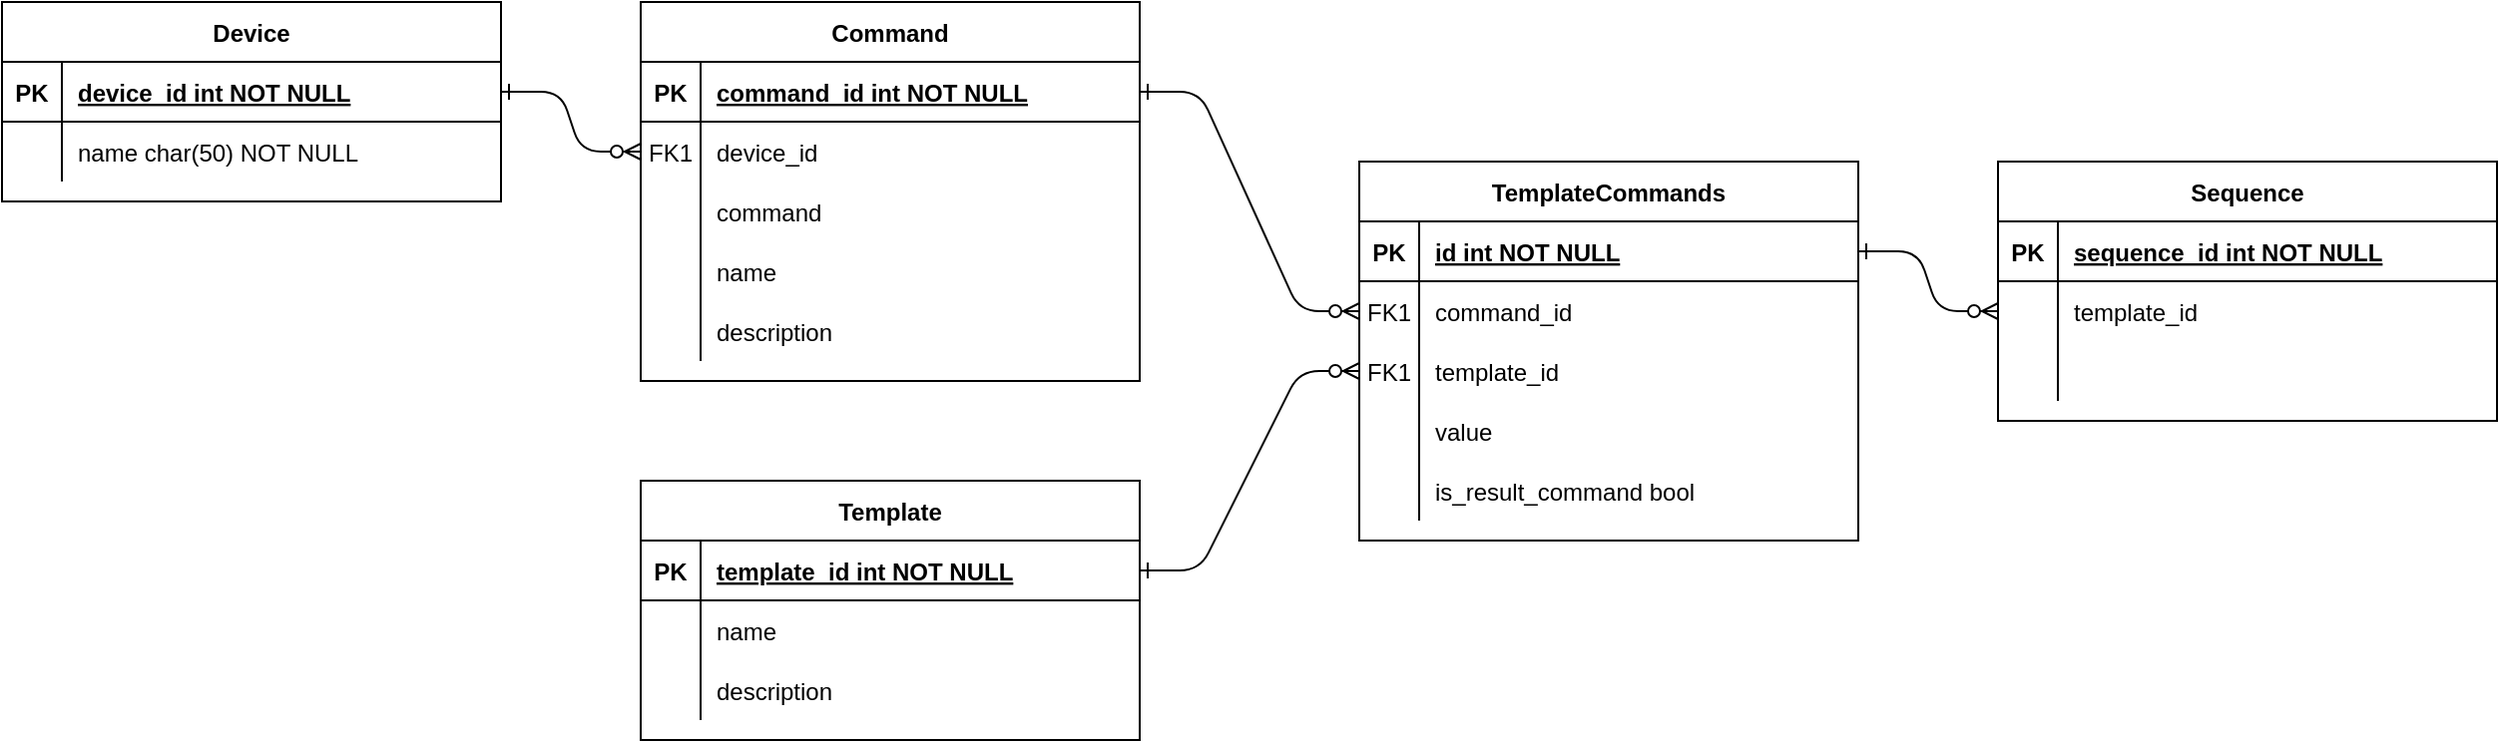 <mxfile version="21.6.8" type="device">
  <diagram id="C5RBs43oDa-KdzZeNtuy" name="Page-1">
    <mxGraphModel dx="1191" dy="989" grid="1" gridSize="10" guides="1" tooltips="1" connect="1" arrows="1" fold="1" page="1" pageScale="1" pageWidth="827" pageHeight="1169" math="0" shadow="0">
      <root>
        <mxCell id="WIyWlLk6GJQsqaUBKTNV-0" />
        <mxCell id="WIyWlLk6GJQsqaUBKTNV-1" parent="WIyWlLk6GJQsqaUBKTNV-0" />
        <mxCell id="FT7WyGRfil3FY7yaNSTh-0" value="" style="edgeStyle=entityRelationEdgeStyle;endArrow=ERzeroToMany;startArrow=ERone;endFill=1;startFill=0;" edge="1" parent="WIyWlLk6GJQsqaUBKTNV-1" source="FT7WyGRfil3FY7yaNSTh-29" target="FT7WyGRfil3FY7yaNSTh-6">
          <mxGeometry width="100" height="100" relative="1" as="geometry">
            <mxPoint x="340" y="720" as="sourcePoint" />
            <mxPoint x="440" y="620" as="targetPoint" />
          </mxGeometry>
        </mxCell>
        <mxCell id="FT7WyGRfil3FY7yaNSTh-1" value="" style="edgeStyle=entityRelationEdgeStyle;endArrow=ERzeroToMany;startArrow=ERone;endFill=1;startFill=0;exitX=1;exitY=0.5;exitDx=0;exitDy=0;entryX=0;entryY=0.5;entryDx=0;entryDy=0;" edge="1" parent="WIyWlLk6GJQsqaUBKTNV-1" source="FT7WyGRfil3FY7yaNSTh-3" target="FT7WyGRfil3FY7yaNSTh-39">
          <mxGeometry width="100" height="100" relative="1" as="geometry">
            <mxPoint x="400" y="180" as="sourcePoint" />
            <mxPoint x="790" y="200" as="targetPoint" />
            <Array as="points">
              <mxPoint x="720" y="260" />
              <mxPoint x="730" y="330" />
              <mxPoint x="740" y="330" />
            </Array>
          </mxGeometry>
        </mxCell>
        <mxCell id="FT7WyGRfil3FY7yaNSTh-2" value="Command" style="shape=table;startSize=30;container=1;collapsible=1;childLayout=tableLayout;fixedRows=1;rowLines=0;fontStyle=1;align=center;resizeLast=1;" vertex="1" parent="WIyWlLk6GJQsqaUBKTNV-1">
          <mxGeometry x="440" y="80" width="250" height="190" as="geometry" />
        </mxCell>
        <mxCell id="FT7WyGRfil3FY7yaNSTh-3" value="" style="shape=partialRectangle;collapsible=0;dropTarget=0;pointerEvents=0;fillColor=none;points=[[0,0.5],[1,0.5]];portConstraint=eastwest;top=0;left=0;right=0;bottom=1;" vertex="1" parent="FT7WyGRfil3FY7yaNSTh-2">
          <mxGeometry y="30" width="250" height="30" as="geometry" />
        </mxCell>
        <mxCell id="FT7WyGRfil3FY7yaNSTh-4" value="PK" style="shape=partialRectangle;overflow=hidden;connectable=0;fillColor=none;top=0;left=0;bottom=0;right=0;fontStyle=1;" vertex="1" parent="FT7WyGRfil3FY7yaNSTh-3">
          <mxGeometry width="30" height="30" as="geometry">
            <mxRectangle width="30" height="30" as="alternateBounds" />
          </mxGeometry>
        </mxCell>
        <mxCell id="FT7WyGRfil3FY7yaNSTh-5" value="command_id int NOT NULL " style="shape=partialRectangle;overflow=hidden;connectable=0;fillColor=none;top=0;left=0;bottom=0;right=0;align=left;spacingLeft=6;fontStyle=5;" vertex="1" parent="FT7WyGRfil3FY7yaNSTh-3">
          <mxGeometry x="30" width="220" height="30" as="geometry">
            <mxRectangle width="220" height="30" as="alternateBounds" />
          </mxGeometry>
        </mxCell>
        <mxCell id="FT7WyGRfil3FY7yaNSTh-6" value="" style="shape=partialRectangle;collapsible=0;dropTarget=0;pointerEvents=0;fillColor=none;points=[[0,0.5],[1,0.5]];portConstraint=eastwest;top=0;left=0;right=0;bottom=0;" vertex="1" parent="FT7WyGRfil3FY7yaNSTh-2">
          <mxGeometry y="60" width="250" height="30" as="geometry" />
        </mxCell>
        <mxCell id="FT7WyGRfil3FY7yaNSTh-7" value="FK1" style="shape=partialRectangle;overflow=hidden;connectable=0;fillColor=none;top=0;left=0;bottom=0;right=0;" vertex="1" parent="FT7WyGRfil3FY7yaNSTh-6">
          <mxGeometry width="30" height="30" as="geometry">
            <mxRectangle width="30" height="30" as="alternateBounds" />
          </mxGeometry>
        </mxCell>
        <mxCell id="FT7WyGRfil3FY7yaNSTh-8" value="device_id" style="shape=partialRectangle;overflow=hidden;connectable=0;fillColor=none;top=0;left=0;bottom=0;right=0;align=left;spacingLeft=6;" vertex="1" parent="FT7WyGRfil3FY7yaNSTh-6">
          <mxGeometry x="30" width="220" height="30" as="geometry">
            <mxRectangle width="220" height="30" as="alternateBounds" />
          </mxGeometry>
        </mxCell>
        <mxCell id="FT7WyGRfil3FY7yaNSTh-9" value="" style="shape=partialRectangle;collapsible=0;dropTarget=0;pointerEvents=0;fillColor=none;points=[[0,0.5],[1,0.5]];portConstraint=eastwest;top=0;left=0;right=0;bottom=0;" vertex="1" parent="FT7WyGRfil3FY7yaNSTh-2">
          <mxGeometry y="90" width="250" height="30" as="geometry" />
        </mxCell>
        <mxCell id="FT7WyGRfil3FY7yaNSTh-10" value="" style="shape=partialRectangle;overflow=hidden;connectable=0;fillColor=none;top=0;left=0;bottom=0;right=0;" vertex="1" parent="FT7WyGRfil3FY7yaNSTh-9">
          <mxGeometry width="30" height="30" as="geometry">
            <mxRectangle width="30" height="30" as="alternateBounds" />
          </mxGeometry>
        </mxCell>
        <mxCell id="FT7WyGRfil3FY7yaNSTh-11" value="command" style="shape=partialRectangle;overflow=hidden;connectable=0;fillColor=none;top=0;left=0;bottom=0;right=0;align=left;spacingLeft=6;" vertex="1" parent="FT7WyGRfil3FY7yaNSTh-9">
          <mxGeometry x="30" width="220" height="30" as="geometry">
            <mxRectangle width="220" height="30" as="alternateBounds" />
          </mxGeometry>
        </mxCell>
        <mxCell id="FT7WyGRfil3FY7yaNSTh-12" value="" style="shape=partialRectangle;collapsible=0;dropTarget=0;pointerEvents=0;fillColor=none;points=[[0,0.5],[1,0.5]];portConstraint=eastwest;top=0;left=0;right=0;bottom=0;" vertex="1" parent="FT7WyGRfil3FY7yaNSTh-2">
          <mxGeometry y="120" width="250" height="30" as="geometry" />
        </mxCell>
        <mxCell id="FT7WyGRfil3FY7yaNSTh-13" value="" style="shape=partialRectangle;overflow=hidden;connectable=0;fillColor=none;top=0;left=0;bottom=0;right=0;" vertex="1" parent="FT7WyGRfil3FY7yaNSTh-12">
          <mxGeometry width="30" height="30" as="geometry">
            <mxRectangle width="30" height="30" as="alternateBounds" />
          </mxGeometry>
        </mxCell>
        <mxCell id="FT7WyGRfil3FY7yaNSTh-14" value="name" style="shape=partialRectangle;overflow=hidden;connectable=0;fillColor=none;top=0;left=0;bottom=0;right=0;align=left;spacingLeft=6;" vertex="1" parent="FT7WyGRfil3FY7yaNSTh-12">
          <mxGeometry x="30" width="220" height="30" as="geometry">
            <mxRectangle width="220" height="30" as="alternateBounds" />
          </mxGeometry>
        </mxCell>
        <mxCell id="FT7WyGRfil3FY7yaNSTh-15" value="" style="shape=partialRectangle;collapsible=0;dropTarget=0;pointerEvents=0;fillColor=none;points=[[0,0.5],[1,0.5]];portConstraint=eastwest;top=0;left=0;right=0;bottom=0;" vertex="1" parent="FT7WyGRfil3FY7yaNSTh-2">
          <mxGeometry y="150" width="250" height="30" as="geometry" />
        </mxCell>
        <mxCell id="FT7WyGRfil3FY7yaNSTh-16" value="" style="shape=partialRectangle;overflow=hidden;connectable=0;fillColor=none;top=0;left=0;bottom=0;right=0;" vertex="1" parent="FT7WyGRfil3FY7yaNSTh-15">
          <mxGeometry width="30" height="30" as="geometry">
            <mxRectangle width="30" height="30" as="alternateBounds" />
          </mxGeometry>
        </mxCell>
        <mxCell id="FT7WyGRfil3FY7yaNSTh-17" value="description" style="shape=partialRectangle;overflow=hidden;connectable=0;fillColor=none;top=0;left=0;bottom=0;right=0;align=left;spacingLeft=6;" vertex="1" parent="FT7WyGRfil3FY7yaNSTh-15">
          <mxGeometry x="30" width="220" height="30" as="geometry">
            <mxRectangle width="220" height="30" as="alternateBounds" />
          </mxGeometry>
        </mxCell>
        <mxCell id="FT7WyGRfil3FY7yaNSTh-18" value="Template" style="shape=table;startSize=30;container=1;collapsible=1;childLayout=tableLayout;fixedRows=1;rowLines=0;fontStyle=1;align=center;resizeLast=1;" vertex="1" parent="WIyWlLk6GJQsqaUBKTNV-1">
          <mxGeometry x="440" y="320" width="250" height="130" as="geometry" />
        </mxCell>
        <mxCell id="FT7WyGRfil3FY7yaNSTh-19" value="" style="shape=partialRectangle;collapsible=0;dropTarget=0;pointerEvents=0;fillColor=none;points=[[0,0.5],[1,0.5]];portConstraint=eastwest;top=0;left=0;right=0;bottom=1;" vertex="1" parent="FT7WyGRfil3FY7yaNSTh-18">
          <mxGeometry y="30" width="250" height="30" as="geometry" />
        </mxCell>
        <mxCell id="FT7WyGRfil3FY7yaNSTh-20" value="PK" style="shape=partialRectangle;overflow=hidden;connectable=0;fillColor=none;top=0;left=0;bottom=0;right=0;fontStyle=1;" vertex="1" parent="FT7WyGRfil3FY7yaNSTh-19">
          <mxGeometry width="30" height="30" as="geometry">
            <mxRectangle width="30" height="30" as="alternateBounds" />
          </mxGeometry>
        </mxCell>
        <mxCell id="FT7WyGRfil3FY7yaNSTh-21" value="template_id int NOT NULL " style="shape=partialRectangle;overflow=hidden;connectable=0;fillColor=none;top=0;left=0;bottom=0;right=0;align=left;spacingLeft=6;fontStyle=5;" vertex="1" parent="FT7WyGRfil3FY7yaNSTh-19">
          <mxGeometry x="30" width="220" height="30" as="geometry">
            <mxRectangle width="220" height="30" as="alternateBounds" />
          </mxGeometry>
        </mxCell>
        <mxCell id="FT7WyGRfil3FY7yaNSTh-22" value="" style="shape=partialRectangle;collapsible=0;dropTarget=0;pointerEvents=0;fillColor=none;points=[[0,0.5],[1,0.5]];portConstraint=eastwest;top=0;left=0;right=0;bottom=0;" vertex="1" parent="FT7WyGRfil3FY7yaNSTh-18">
          <mxGeometry y="60" width="250" height="30" as="geometry" />
        </mxCell>
        <mxCell id="FT7WyGRfil3FY7yaNSTh-23" value="" style="shape=partialRectangle;overflow=hidden;connectable=0;fillColor=none;top=0;left=0;bottom=0;right=0;" vertex="1" parent="FT7WyGRfil3FY7yaNSTh-22">
          <mxGeometry width="30" height="30" as="geometry">
            <mxRectangle width="30" height="30" as="alternateBounds" />
          </mxGeometry>
        </mxCell>
        <mxCell id="FT7WyGRfil3FY7yaNSTh-24" value="name" style="shape=partialRectangle;overflow=hidden;connectable=0;fillColor=none;top=0;left=0;bottom=0;right=0;align=left;spacingLeft=6;" vertex="1" parent="FT7WyGRfil3FY7yaNSTh-22">
          <mxGeometry x="30" width="220" height="30" as="geometry">
            <mxRectangle width="220" height="30" as="alternateBounds" />
          </mxGeometry>
        </mxCell>
        <mxCell id="FT7WyGRfil3FY7yaNSTh-25" value="" style="shape=partialRectangle;collapsible=0;dropTarget=0;pointerEvents=0;fillColor=none;points=[[0,0.5],[1,0.5]];portConstraint=eastwest;top=0;left=0;right=0;bottom=0;" vertex="1" parent="FT7WyGRfil3FY7yaNSTh-18">
          <mxGeometry y="90" width="250" height="30" as="geometry" />
        </mxCell>
        <mxCell id="FT7WyGRfil3FY7yaNSTh-26" value="" style="shape=partialRectangle;overflow=hidden;connectable=0;fillColor=none;top=0;left=0;bottom=0;right=0;" vertex="1" parent="FT7WyGRfil3FY7yaNSTh-25">
          <mxGeometry width="30" height="30" as="geometry">
            <mxRectangle width="30" height="30" as="alternateBounds" />
          </mxGeometry>
        </mxCell>
        <mxCell id="FT7WyGRfil3FY7yaNSTh-27" value="description" style="shape=partialRectangle;overflow=hidden;connectable=0;fillColor=none;top=0;left=0;bottom=0;right=0;align=left;spacingLeft=6;" vertex="1" parent="FT7WyGRfil3FY7yaNSTh-25">
          <mxGeometry x="30" width="220" height="30" as="geometry">
            <mxRectangle width="220" height="30" as="alternateBounds" />
          </mxGeometry>
        </mxCell>
        <mxCell id="FT7WyGRfil3FY7yaNSTh-28" value="Device" style="shape=table;startSize=30;container=1;collapsible=1;childLayout=tableLayout;fixedRows=1;rowLines=0;fontStyle=1;align=center;resizeLast=1;" vertex="1" parent="WIyWlLk6GJQsqaUBKTNV-1">
          <mxGeometry x="120" y="80" width="250" height="100" as="geometry" />
        </mxCell>
        <mxCell id="FT7WyGRfil3FY7yaNSTh-29" value="" style="shape=partialRectangle;collapsible=0;dropTarget=0;pointerEvents=0;fillColor=none;points=[[0,0.5],[1,0.5]];portConstraint=eastwest;top=0;left=0;right=0;bottom=1;" vertex="1" parent="FT7WyGRfil3FY7yaNSTh-28">
          <mxGeometry y="30" width="250" height="30" as="geometry" />
        </mxCell>
        <mxCell id="FT7WyGRfil3FY7yaNSTh-30" value="PK" style="shape=partialRectangle;overflow=hidden;connectable=0;fillColor=none;top=0;left=0;bottom=0;right=0;fontStyle=1;" vertex="1" parent="FT7WyGRfil3FY7yaNSTh-29">
          <mxGeometry width="30" height="30" as="geometry">
            <mxRectangle width="30" height="30" as="alternateBounds" />
          </mxGeometry>
        </mxCell>
        <mxCell id="FT7WyGRfil3FY7yaNSTh-31" value="device_id int NOT NULL " style="shape=partialRectangle;overflow=hidden;connectable=0;fillColor=none;top=0;left=0;bottom=0;right=0;align=left;spacingLeft=6;fontStyle=5;" vertex="1" parent="FT7WyGRfil3FY7yaNSTh-29">
          <mxGeometry x="30" width="220" height="30" as="geometry">
            <mxRectangle width="220" height="30" as="alternateBounds" />
          </mxGeometry>
        </mxCell>
        <mxCell id="FT7WyGRfil3FY7yaNSTh-32" value="" style="shape=partialRectangle;collapsible=0;dropTarget=0;pointerEvents=0;fillColor=none;points=[[0,0.5],[1,0.5]];portConstraint=eastwest;top=0;left=0;right=0;bottom=0;" vertex="1" parent="FT7WyGRfil3FY7yaNSTh-28">
          <mxGeometry y="60" width="250" height="30" as="geometry" />
        </mxCell>
        <mxCell id="FT7WyGRfil3FY7yaNSTh-33" value="" style="shape=partialRectangle;overflow=hidden;connectable=0;fillColor=none;top=0;left=0;bottom=0;right=0;" vertex="1" parent="FT7WyGRfil3FY7yaNSTh-32">
          <mxGeometry width="30" height="30" as="geometry">
            <mxRectangle width="30" height="30" as="alternateBounds" />
          </mxGeometry>
        </mxCell>
        <mxCell id="FT7WyGRfil3FY7yaNSTh-34" value="name char(50) NOT NULL" style="shape=partialRectangle;overflow=hidden;connectable=0;fillColor=none;top=0;left=0;bottom=0;right=0;align=left;spacingLeft=6;" vertex="1" parent="FT7WyGRfil3FY7yaNSTh-32">
          <mxGeometry x="30" width="220" height="30" as="geometry">
            <mxRectangle width="220" height="30" as="alternateBounds" />
          </mxGeometry>
        </mxCell>
        <mxCell id="FT7WyGRfil3FY7yaNSTh-35" value="TemplateCommands" style="shape=table;startSize=30;container=1;collapsible=1;childLayout=tableLayout;fixedRows=1;rowLines=0;fontStyle=1;align=center;resizeLast=1;" vertex="1" parent="WIyWlLk6GJQsqaUBKTNV-1">
          <mxGeometry x="800" y="160" width="250" height="190" as="geometry" />
        </mxCell>
        <mxCell id="FT7WyGRfil3FY7yaNSTh-36" value="" style="shape=partialRectangle;collapsible=0;dropTarget=0;pointerEvents=0;fillColor=none;points=[[0,0.5],[1,0.5]];portConstraint=eastwest;top=0;left=0;right=0;bottom=1;" vertex="1" parent="FT7WyGRfil3FY7yaNSTh-35">
          <mxGeometry y="30" width="250" height="30" as="geometry" />
        </mxCell>
        <mxCell id="FT7WyGRfil3FY7yaNSTh-37" value="PK" style="shape=partialRectangle;overflow=hidden;connectable=0;fillColor=none;top=0;left=0;bottom=0;right=0;fontStyle=1;" vertex="1" parent="FT7WyGRfil3FY7yaNSTh-36">
          <mxGeometry width="30" height="30" as="geometry">
            <mxRectangle width="30" height="30" as="alternateBounds" />
          </mxGeometry>
        </mxCell>
        <mxCell id="FT7WyGRfil3FY7yaNSTh-38" value="id int NOT NULL " style="shape=partialRectangle;overflow=hidden;connectable=0;fillColor=none;top=0;left=0;bottom=0;right=0;align=left;spacingLeft=6;fontStyle=5;" vertex="1" parent="FT7WyGRfil3FY7yaNSTh-36">
          <mxGeometry x="30" width="220" height="30" as="geometry">
            <mxRectangle width="220" height="30" as="alternateBounds" />
          </mxGeometry>
        </mxCell>
        <mxCell id="FT7WyGRfil3FY7yaNSTh-39" value="" style="shape=partialRectangle;collapsible=0;dropTarget=0;pointerEvents=0;fillColor=none;points=[[0,0.5],[1,0.5]];portConstraint=eastwest;top=0;left=0;right=0;bottom=0;" vertex="1" parent="FT7WyGRfil3FY7yaNSTh-35">
          <mxGeometry y="60" width="250" height="30" as="geometry" />
        </mxCell>
        <mxCell id="FT7WyGRfil3FY7yaNSTh-40" value="FK1" style="shape=partialRectangle;overflow=hidden;connectable=0;fillColor=none;top=0;left=0;bottom=0;right=0;" vertex="1" parent="FT7WyGRfil3FY7yaNSTh-39">
          <mxGeometry width="30" height="30" as="geometry">
            <mxRectangle width="30" height="30" as="alternateBounds" />
          </mxGeometry>
        </mxCell>
        <mxCell id="FT7WyGRfil3FY7yaNSTh-41" value="command_id" style="shape=partialRectangle;overflow=hidden;connectable=0;fillColor=none;top=0;left=0;bottom=0;right=0;align=left;spacingLeft=6;" vertex="1" parent="FT7WyGRfil3FY7yaNSTh-39">
          <mxGeometry x="30" width="220" height="30" as="geometry">
            <mxRectangle width="220" height="30" as="alternateBounds" />
          </mxGeometry>
        </mxCell>
        <mxCell id="FT7WyGRfil3FY7yaNSTh-42" value="" style="shape=partialRectangle;collapsible=0;dropTarget=0;pointerEvents=0;fillColor=none;points=[[0,0.5],[1,0.5]];portConstraint=eastwest;top=0;left=0;right=0;bottom=0;" vertex="1" parent="FT7WyGRfil3FY7yaNSTh-35">
          <mxGeometry y="90" width="250" height="30" as="geometry" />
        </mxCell>
        <mxCell id="FT7WyGRfil3FY7yaNSTh-43" value="FK1" style="shape=partialRectangle;overflow=hidden;connectable=0;fillColor=none;top=0;left=0;bottom=0;right=0;" vertex="1" parent="FT7WyGRfil3FY7yaNSTh-42">
          <mxGeometry width="30" height="30" as="geometry">
            <mxRectangle width="30" height="30" as="alternateBounds" />
          </mxGeometry>
        </mxCell>
        <mxCell id="FT7WyGRfil3FY7yaNSTh-44" value="template_id" style="shape=partialRectangle;overflow=hidden;connectable=0;fillColor=none;top=0;left=0;bottom=0;right=0;align=left;spacingLeft=6;" vertex="1" parent="FT7WyGRfil3FY7yaNSTh-42">
          <mxGeometry x="30" width="220" height="30" as="geometry">
            <mxRectangle width="220" height="30" as="alternateBounds" />
          </mxGeometry>
        </mxCell>
        <mxCell id="FT7WyGRfil3FY7yaNSTh-45" value="" style="shape=partialRectangle;collapsible=0;dropTarget=0;pointerEvents=0;fillColor=none;points=[[0,0.5],[1,0.5]];portConstraint=eastwest;top=0;left=0;right=0;bottom=0;" vertex="1" parent="FT7WyGRfil3FY7yaNSTh-35">
          <mxGeometry y="120" width="250" height="30" as="geometry" />
        </mxCell>
        <mxCell id="FT7WyGRfil3FY7yaNSTh-46" value="" style="shape=partialRectangle;overflow=hidden;connectable=0;fillColor=none;top=0;left=0;bottom=0;right=0;" vertex="1" parent="FT7WyGRfil3FY7yaNSTh-45">
          <mxGeometry width="30" height="30" as="geometry">
            <mxRectangle width="30" height="30" as="alternateBounds" />
          </mxGeometry>
        </mxCell>
        <mxCell id="FT7WyGRfil3FY7yaNSTh-47" value="value" style="shape=partialRectangle;overflow=hidden;connectable=0;fillColor=none;top=0;left=0;bottom=0;right=0;align=left;spacingLeft=6;" vertex="1" parent="FT7WyGRfil3FY7yaNSTh-45">
          <mxGeometry x="30" width="220" height="30" as="geometry">
            <mxRectangle width="220" height="30" as="alternateBounds" />
          </mxGeometry>
        </mxCell>
        <mxCell id="FT7WyGRfil3FY7yaNSTh-48" value="" style="shape=partialRectangle;collapsible=0;dropTarget=0;pointerEvents=0;fillColor=none;points=[[0,0.5],[1,0.5]];portConstraint=eastwest;top=0;left=0;right=0;bottom=0;" vertex="1" parent="FT7WyGRfil3FY7yaNSTh-35">
          <mxGeometry y="150" width="250" height="30" as="geometry" />
        </mxCell>
        <mxCell id="FT7WyGRfil3FY7yaNSTh-49" value="" style="shape=partialRectangle;overflow=hidden;connectable=0;fillColor=none;top=0;left=0;bottom=0;right=0;" vertex="1" parent="FT7WyGRfil3FY7yaNSTh-48">
          <mxGeometry width="30" height="30" as="geometry">
            <mxRectangle width="30" height="30" as="alternateBounds" />
          </mxGeometry>
        </mxCell>
        <mxCell id="FT7WyGRfil3FY7yaNSTh-50" value="is_result_command bool" style="shape=partialRectangle;overflow=hidden;connectable=0;fillColor=none;top=0;left=0;bottom=0;right=0;align=left;spacingLeft=6;" vertex="1" parent="FT7WyGRfil3FY7yaNSTh-48">
          <mxGeometry x="30" width="220" height="30" as="geometry">
            <mxRectangle width="220" height="30" as="alternateBounds" />
          </mxGeometry>
        </mxCell>
        <mxCell id="FT7WyGRfil3FY7yaNSTh-51" value="" style="edgeStyle=entityRelationEdgeStyle;endArrow=ERzeroToMany;startArrow=ERone;endFill=1;startFill=0;exitX=1;exitY=0.5;exitDx=0;exitDy=0;entryX=0;entryY=0.5;entryDx=0;entryDy=0;" edge="1" parent="WIyWlLk6GJQsqaUBKTNV-1" source="FT7WyGRfil3FY7yaNSTh-19" target="FT7WyGRfil3FY7yaNSTh-42">
          <mxGeometry width="100" height="100" relative="1" as="geometry">
            <mxPoint x="720" y="360" as="sourcePoint" />
            <mxPoint x="790" y="260" as="targetPoint" />
            <Array as="points">
              <mxPoint x="750" y="495" />
              <mxPoint x="760" y="565" />
              <mxPoint x="770" y="565" />
            </Array>
          </mxGeometry>
        </mxCell>
        <mxCell id="FT7WyGRfil3FY7yaNSTh-52" value="Sequence" style="shape=table;startSize=30;container=1;collapsible=1;childLayout=tableLayout;fixedRows=1;rowLines=0;fontStyle=1;align=center;resizeLast=1;" vertex="1" parent="WIyWlLk6GJQsqaUBKTNV-1">
          <mxGeometry x="1120" y="160" width="250" height="130" as="geometry" />
        </mxCell>
        <mxCell id="FT7WyGRfil3FY7yaNSTh-53" value="" style="shape=partialRectangle;collapsible=0;dropTarget=0;pointerEvents=0;fillColor=none;points=[[0,0.5],[1,0.5]];portConstraint=eastwest;top=0;left=0;right=0;bottom=1;" vertex="1" parent="FT7WyGRfil3FY7yaNSTh-52">
          <mxGeometry y="30" width="250" height="30" as="geometry" />
        </mxCell>
        <mxCell id="FT7WyGRfil3FY7yaNSTh-54" value="PK" style="shape=partialRectangle;overflow=hidden;connectable=0;fillColor=none;top=0;left=0;bottom=0;right=0;fontStyle=1;" vertex="1" parent="FT7WyGRfil3FY7yaNSTh-53">
          <mxGeometry width="30" height="30" as="geometry">
            <mxRectangle width="30" height="30" as="alternateBounds" />
          </mxGeometry>
        </mxCell>
        <mxCell id="FT7WyGRfil3FY7yaNSTh-55" value="sequence_id int NOT NULL " style="shape=partialRectangle;overflow=hidden;connectable=0;fillColor=none;top=0;left=0;bottom=0;right=0;align=left;spacingLeft=6;fontStyle=5;" vertex="1" parent="FT7WyGRfil3FY7yaNSTh-53">
          <mxGeometry x="30" width="220" height="30" as="geometry">
            <mxRectangle width="220" height="30" as="alternateBounds" />
          </mxGeometry>
        </mxCell>
        <mxCell id="FT7WyGRfil3FY7yaNSTh-56" value="" style="shape=partialRectangle;collapsible=0;dropTarget=0;pointerEvents=0;fillColor=none;points=[[0,0.5],[1,0.5]];portConstraint=eastwest;top=0;left=0;right=0;bottom=0;" vertex="1" parent="FT7WyGRfil3FY7yaNSTh-52">
          <mxGeometry y="60" width="250" height="30" as="geometry" />
        </mxCell>
        <mxCell id="FT7WyGRfil3FY7yaNSTh-57" value="" style="shape=partialRectangle;overflow=hidden;connectable=0;fillColor=none;top=0;left=0;bottom=0;right=0;" vertex="1" parent="FT7WyGRfil3FY7yaNSTh-56">
          <mxGeometry width="30" height="30" as="geometry">
            <mxRectangle width="30" height="30" as="alternateBounds" />
          </mxGeometry>
        </mxCell>
        <mxCell id="FT7WyGRfil3FY7yaNSTh-58" value="template_id" style="shape=partialRectangle;overflow=hidden;connectable=0;fillColor=none;top=0;left=0;bottom=0;right=0;align=left;spacingLeft=6;" vertex="1" parent="FT7WyGRfil3FY7yaNSTh-56">
          <mxGeometry x="30" width="220" height="30" as="geometry">
            <mxRectangle width="220" height="30" as="alternateBounds" />
          </mxGeometry>
        </mxCell>
        <mxCell id="FT7WyGRfil3FY7yaNSTh-59" value="" style="shape=partialRectangle;collapsible=0;dropTarget=0;pointerEvents=0;fillColor=none;points=[[0,0.5],[1,0.5]];portConstraint=eastwest;top=0;left=0;right=0;bottom=0;" vertex="1" parent="FT7WyGRfil3FY7yaNSTh-52">
          <mxGeometry y="90" width="250" height="30" as="geometry" />
        </mxCell>
        <mxCell id="FT7WyGRfil3FY7yaNSTh-60" value="" style="shape=partialRectangle;overflow=hidden;connectable=0;fillColor=none;top=0;left=0;bottom=0;right=0;" vertex="1" parent="FT7WyGRfil3FY7yaNSTh-59">
          <mxGeometry width="30" height="30" as="geometry">
            <mxRectangle width="30" height="30" as="alternateBounds" />
          </mxGeometry>
        </mxCell>
        <mxCell id="FT7WyGRfil3FY7yaNSTh-61" value="" style="shape=partialRectangle;overflow=hidden;connectable=0;fillColor=none;top=0;left=0;bottom=0;right=0;align=left;spacingLeft=6;" vertex="1" parent="FT7WyGRfil3FY7yaNSTh-59">
          <mxGeometry x="30" width="220" height="30" as="geometry">
            <mxRectangle width="220" height="30" as="alternateBounds" />
          </mxGeometry>
        </mxCell>
        <mxCell id="FT7WyGRfil3FY7yaNSTh-62" value="" style="edgeStyle=entityRelationEdgeStyle;endArrow=ERzeroToMany;startArrow=ERone;endFill=1;startFill=0;exitX=1;exitY=0.5;exitDx=0;exitDy=0;entryX=0;entryY=0.5;entryDx=0;entryDy=0;" edge="1" parent="WIyWlLk6GJQsqaUBKTNV-1" source="FT7WyGRfil3FY7yaNSTh-36" target="FT7WyGRfil3FY7yaNSTh-56">
          <mxGeometry width="100" height="100" relative="1" as="geometry">
            <mxPoint x="1130" y="370" as="sourcePoint" />
            <mxPoint x="1240" y="480" as="targetPoint" />
            <Array as="points">
              <mxPoint x="1160" y="505" />
              <mxPoint x="1170" y="575" />
              <mxPoint x="1180" y="575" />
            </Array>
          </mxGeometry>
        </mxCell>
      </root>
    </mxGraphModel>
  </diagram>
</mxfile>
